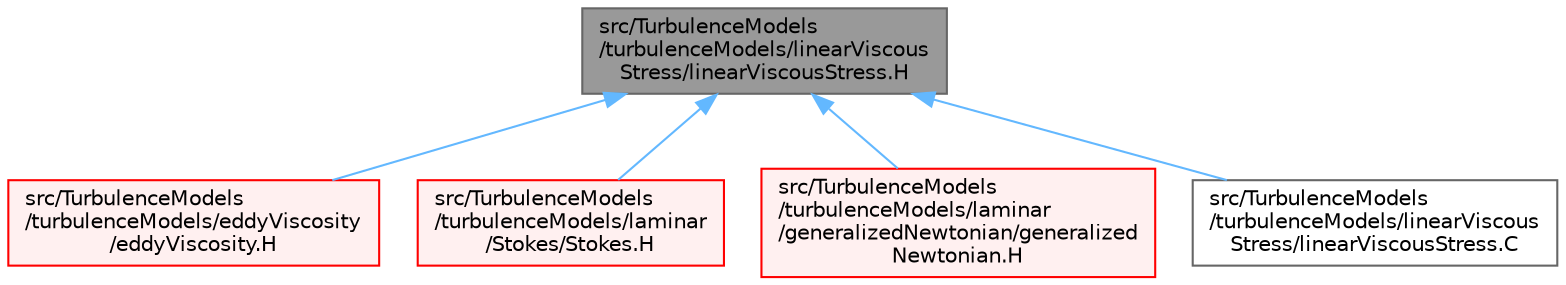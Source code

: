 digraph "src/TurbulenceModels/turbulenceModels/linearViscousStress/linearViscousStress.H"
{
 // LATEX_PDF_SIZE
  bgcolor="transparent";
  edge [fontname=Helvetica,fontsize=10,labelfontname=Helvetica,labelfontsize=10];
  node [fontname=Helvetica,fontsize=10,shape=box,height=0.2,width=0.4];
  Node1 [id="Node000001",label="src/TurbulenceModels\l/turbulenceModels/linearViscous\lStress/linearViscousStress.H",height=0.2,width=0.4,color="gray40", fillcolor="grey60", style="filled", fontcolor="black",tooltip=" "];
  Node1 -> Node2 [id="edge1_Node000001_Node000002",dir="back",color="steelblue1",style="solid",tooltip=" "];
  Node2 [id="Node000002",label="src/TurbulenceModels\l/turbulenceModels/eddyViscosity\l/eddyViscosity.H",height=0.2,width=0.4,color="red", fillcolor="#FFF0F0", style="filled",URL="$eddyViscosity_8H.html",tooltip=" "];
  Node1 -> Node77 [id="edge2_Node000001_Node000077",dir="back",color="steelblue1",style="solid",tooltip=" "];
  Node77 [id="Node000077",label="src/TurbulenceModels\l/turbulenceModels/laminar\l/Stokes/Stokes.H",height=0.2,width=0.4,color="red", fillcolor="#FFF0F0", style="filled",URL="$Stokes_8H.html",tooltip=" "];
  Node1 -> Node81 [id="edge3_Node000001_Node000081",dir="back",color="steelblue1",style="solid",tooltip=" "];
  Node81 [id="Node000081",label="src/TurbulenceModels\l/turbulenceModels/laminar\l/generalizedNewtonian/generalized\lNewtonian.H",height=0.2,width=0.4,color="red", fillcolor="#FFF0F0", style="filled",URL="$generalizedNewtonian_8H.html",tooltip=" "];
  Node1 -> Node83 [id="edge4_Node000001_Node000083",dir="back",color="steelblue1",style="solid",tooltip=" "];
  Node83 [id="Node000083",label="src/TurbulenceModels\l/turbulenceModels/linearViscous\lStress/linearViscousStress.C",height=0.2,width=0.4,color="grey40", fillcolor="white", style="filled",URL="$linearViscousStress_8C.html",tooltip=" "];
}
